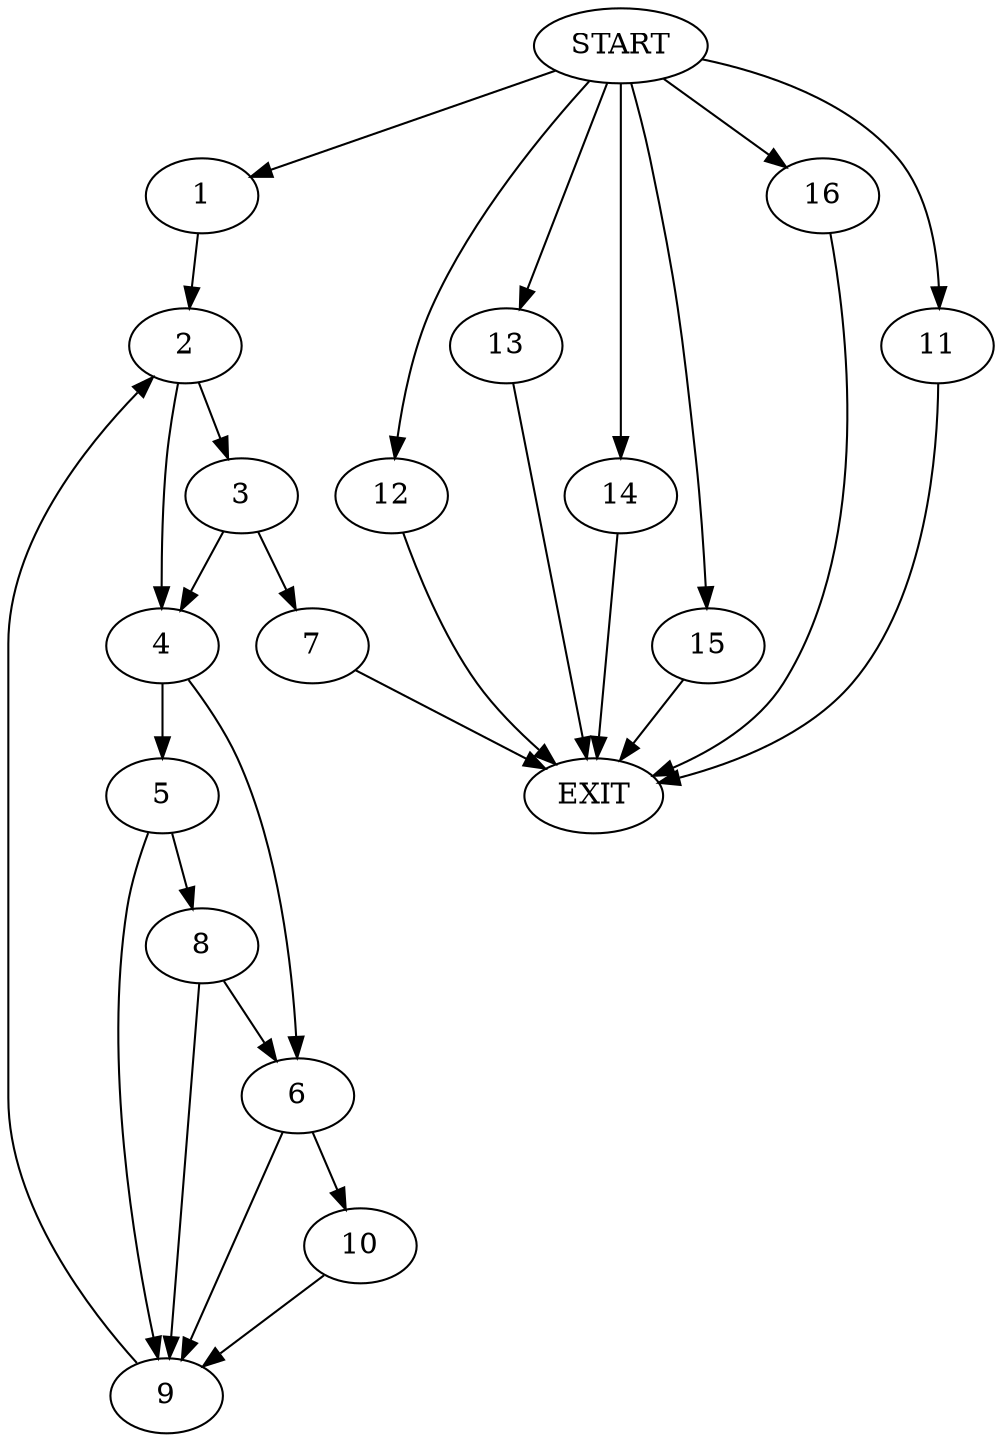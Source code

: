 digraph {
0 [label="START"]
17 [label="EXIT"]
0 -> 1
1 -> 2
2 -> 3
2 -> 4
4 -> 5
4 -> 6
3 -> 7
3 -> 4
7 -> 17
5 -> 8
5 -> 9
6 -> 9
6 -> 10
8 -> 9
8 -> 6
9 -> 2
10 -> 9
0 -> 11
11 -> 17
0 -> 12
12 -> 17
0 -> 13
13 -> 17
0 -> 14
14 -> 17
0 -> 15
15 -> 17
0 -> 16
16 -> 17
}
